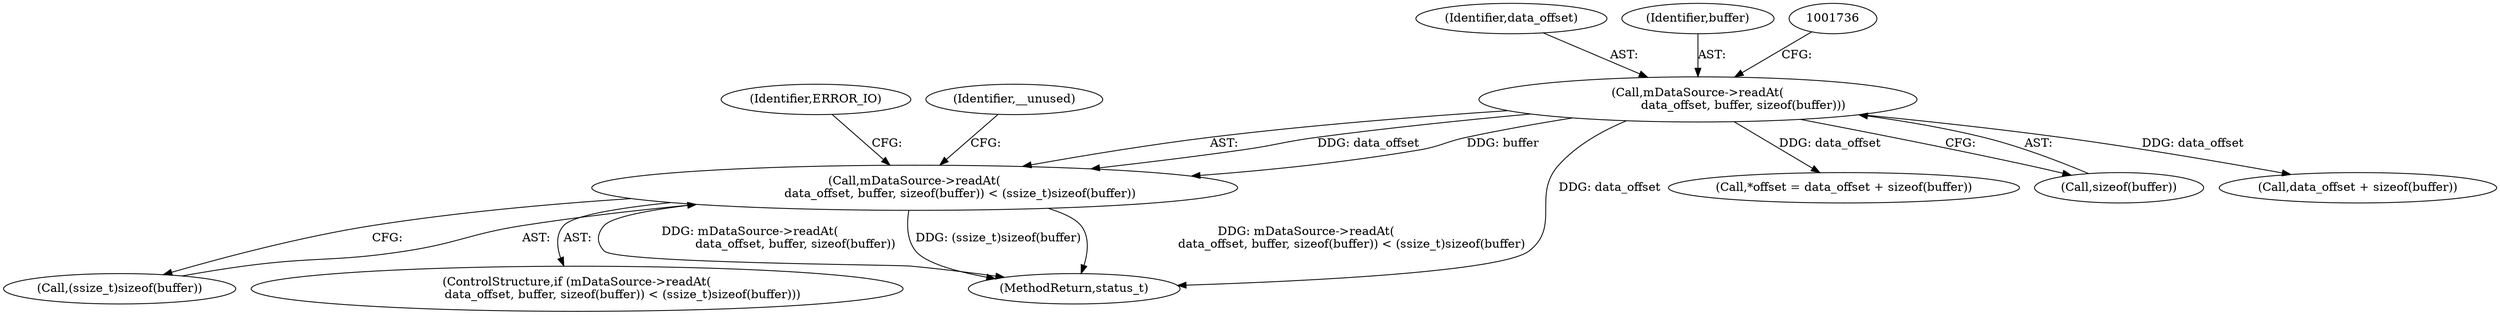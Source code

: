 digraph "0_Android_f81038006b4c59a5a148dcad887371206033c28f_2@API" {
"1001729" [label="(Call,mDataSource->readAt(\n                        data_offset, buffer, sizeof(buffer)) < (ssize_t)sizeof(buffer))"];
"1001730" [label="(Call,mDataSource->readAt(\n                        data_offset, buffer, sizeof(buffer)))"];
"1001741" [label="(Identifier,ERROR_IO)"];
"1001730" [label="(Call,mDataSource->readAt(\n                        data_offset, buffer, sizeof(buffer)))"];
"1001744" [label="(Identifier,__unused)"];
"1001735" [label="(Call,(ssize_t)sizeof(buffer))"];
"1001729" [label="(Call,mDataSource->readAt(\n                        data_offset, buffer, sizeof(buffer)) < (ssize_t)sizeof(buffer))"];
"1001816" [label="(Call,*offset = data_offset + sizeof(buffer))"];
"1001728" [label="(ControlStructure,if (mDataSource->readAt(\n                        data_offset, buffer, sizeof(buffer)) < (ssize_t)sizeof(buffer)))"];
"1003289" [label="(MethodReturn,status_t)"];
"1001733" [label="(Call,sizeof(buffer))"];
"1001731" [label="(Identifier,data_offset)"];
"1001732" [label="(Identifier,buffer)"];
"1001819" [label="(Call,data_offset + sizeof(buffer))"];
"1001729" -> "1001728"  [label="AST: "];
"1001729" -> "1001735"  [label="CFG: "];
"1001730" -> "1001729"  [label="AST: "];
"1001735" -> "1001729"  [label="AST: "];
"1001741" -> "1001729"  [label="CFG: "];
"1001744" -> "1001729"  [label="CFG: "];
"1001729" -> "1003289"  [label="DDG: mDataSource->readAt(\n                        data_offset, buffer, sizeof(buffer))"];
"1001729" -> "1003289"  [label="DDG: (ssize_t)sizeof(buffer)"];
"1001729" -> "1003289"  [label="DDG: mDataSource->readAt(\n                        data_offset, buffer, sizeof(buffer)) < (ssize_t)sizeof(buffer)"];
"1001730" -> "1001729"  [label="DDG: data_offset"];
"1001730" -> "1001729"  [label="DDG: buffer"];
"1001730" -> "1001733"  [label="CFG: "];
"1001731" -> "1001730"  [label="AST: "];
"1001732" -> "1001730"  [label="AST: "];
"1001733" -> "1001730"  [label="AST: "];
"1001736" -> "1001730"  [label="CFG: "];
"1001730" -> "1003289"  [label="DDG: data_offset"];
"1001730" -> "1001816"  [label="DDG: data_offset"];
"1001730" -> "1001819"  [label="DDG: data_offset"];
}
